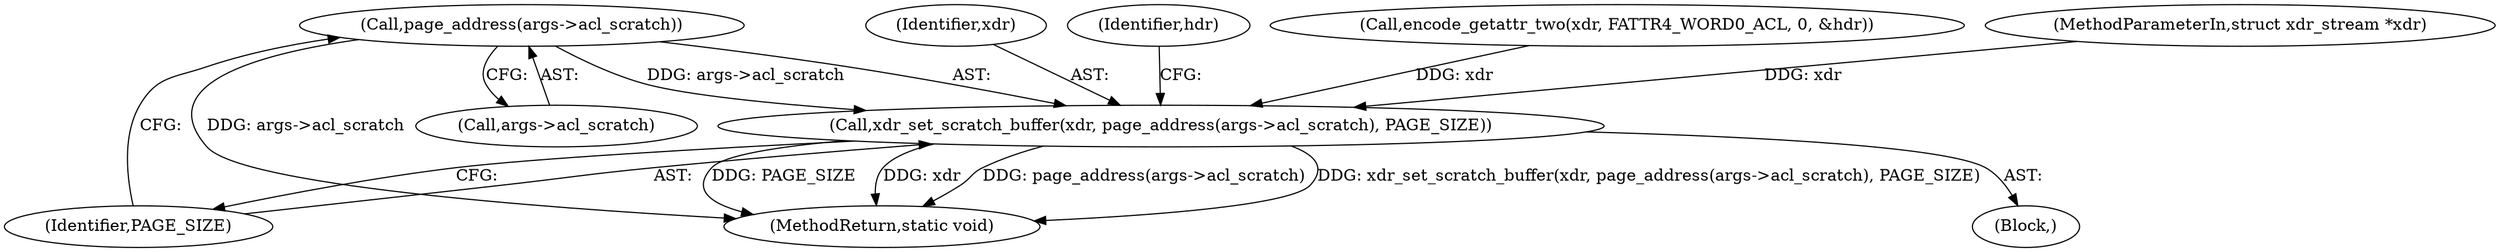 digraph "0_linux_bf118a342f10dafe44b14451a1392c3254629a1f_4@pointer" {
"1000161" [label="(Call,page_address(args->acl_scratch))"];
"1000159" [label="(Call,xdr_set_scratch_buffer(xdr, page_address(args->acl_scratch), PAGE_SIZE))"];
"1000161" [label="(Call,page_address(args->acl_scratch))"];
"1000136" [label="(Call,encode_getattr_two(xdr, FATTR4_WORD0_ACL, 0, &hdr))"];
"1000169" [label="(MethodReturn,static void)"];
"1000102" [label="(MethodParameterIn,struct xdr_stream *xdr)"];
"1000162" [label="(Call,args->acl_scratch)"];
"1000104" [label="(Block,)"];
"1000160" [label="(Identifier,xdr)"];
"1000168" [label="(Identifier,hdr)"];
"1000159" [label="(Call,xdr_set_scratch_buffer(xdr, page_address(args->acl_scratch), PAGE_SIZE))"];
"1000165" [label="(Identifier,PAGE_SIZE)"];
"1000161" -> "1000159"  [label="AST: "];
"1000161" -> "1000162"  [label="CFG: "];
"1000162" -> "1000161"  [label="AST: "];
"1000165" -> "1000161"  [label="CFG: "];
"1000161" -> "1000169"  [label="DDG: args->acl_scratch"];
"1000161" -> "1000159"  [label="DDG: args->acl_scratch"];
"1000159" -> "1000104"  [label="AST: "];
"1000159" -> "1000165"  [label="CFG: "];
"1000160" -> "1000159"  [label="AST: "];
"1000165" -> "1000159"  [label="AST: "];
"1000168" -> "1000159"  [label="CFG: "];
"1000159" -> "1000169"  [label="DDG: xdr_set_scratch_buffer(xdr, page_address(args->acl_scratch), PAGE_SIZE)"];
"1000159" -> "1000169"  [label="DDG: PAGE_SIZE"];
"1000159" -> "1000169"  [label="DDG: xdr"];
"1000159" -> "1000169"  [label="DDG: page_address(args->acl_scratch)"];
"1000136" -> "1000159"  [label="DDG: xdr"];
"1000102" -> "1000159"  [label="DDG: xdr"];
}
